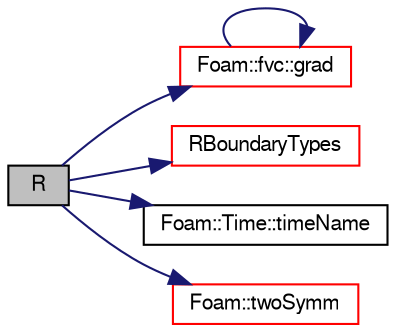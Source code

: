 digraph "R"
{
  bgcolor="transparent";
  edge [fontname="FreeSans",fontsize="10",labelfontname="FreeSans",labelfontsize="10"];
  node [fontname="FreeSans",fontsize="10",shape=record];
  rankdir="LR";
  Node2353 [label="R",height=0.2,width=0.4,color="black", fillcolor="grey75", style="filled", fontcolor="black"];
  Node2353 -> Node2354 [color="midnightblue",fontsize="10",style="solid",fontname="FreeSans"];
  Node2354 [label="Foam::fvc::grad",height=0.2,width=0.4,color="red",URL="$a21134.html#a7c00ec90ecc15ed3005255e42c52827a"];
  Node2354 -> Node2354 [color="midnightblue",fontsize="10",style="solid",fontname="FreeSans"];
  Node2353 -> Node2357 [color="midnightblue",fontsize="10",style="solid",fontname="FreeSans"];
  Node2357 [label="RBoundaryTypes",height=0.2,width=0.4,color="red",URL="$a31090.html#a030133aff73a0f1f61f7ab292783450e",tooltip="Return boundary type names for the R field. "];
  Node2353 -> Node2365 [color="midnightblue",fontsize="10",style="solid",fontname="FreeSans"];
  Node2365 [label="Foam::Time::timeName",height=0.2,width=0.4,color="black",URL="$a26350.html#ad9d86fef6eca18797c786726cf925179",tooltip="Return time name of given scalar time. "];
  Node2353 -> Node2366 [color="midnightblue",fontsize="10",style="solid",fontname="FreeSans"];
  Node2366 [label="Foam::twoSymm",height=0.2,width=0.4,color="red",URL="$a21124.html#a446550beb700669a32e76d9b87d5e043"];
}
